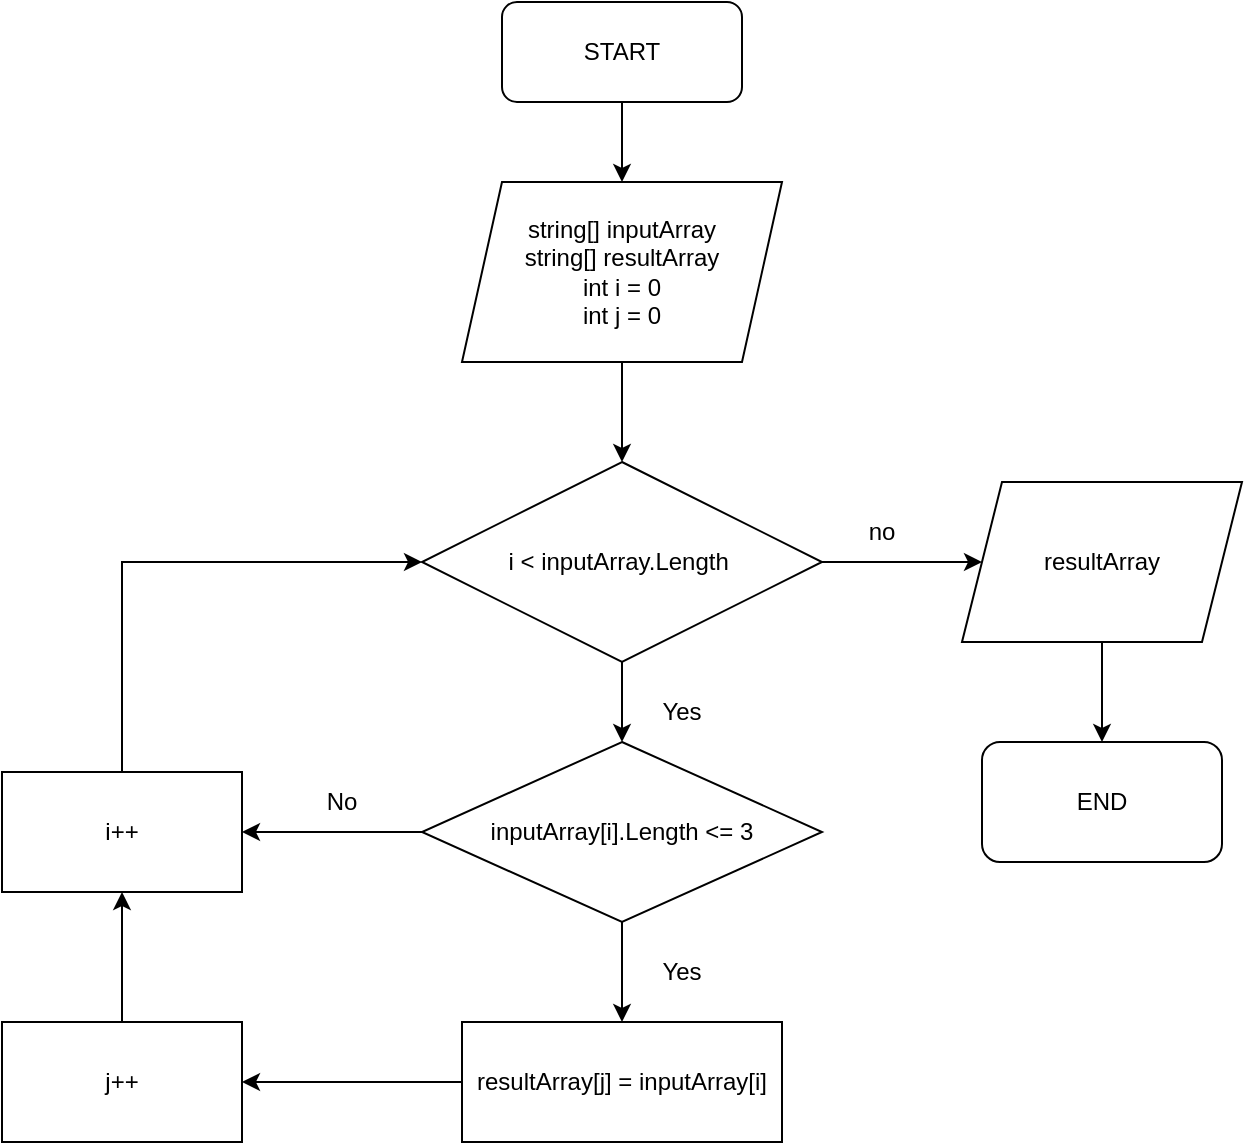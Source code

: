 <mxfile version="22.0.2" type="device">
  <diagram name="Страница — 1" id="KpHkTc9vrkC78i4Mz50f">
    <mxGraphModel dx="1434" dy="768" grid="1" gridSize="10" guides="1" tooltips="1" connect="1" arrows="1" fold="1" page="1" pageScale="1" pageWidth="827" pageHeight="1169" math="0" shadow="0">
      <root>
        <mxCell id="0" />
        <mxCell id="1" parent="0" />
        <mxCell id="WO5Q1Ovm5I0d_vbVHRt7-3" value="" style="edgeStyle=orthogonalEdgeStyle;rounded=0;orthogonalLoop=1;jettySize=auto;html=1;" parent="1" source="WO5Q1Ovm5I0d_vbVHRt7-1" target="WO5Q1Ovm5I0d_vbVHRt7-2" edge="1">
          <mxGeometry relative="1" as="geometry" />
        </mxCell>
        <mxCell id="WO5Q1Ovm5I0d_vbVHRt7-1" value="START" style="rounded=1;whiteSpace=wrap;html=1;" parent="1" vertex="1">
          <mxGeometry x="380" y="60" width="120" height="50" as="geometry" />
        </mxCell>
        <mxCell id="oVdlYl1g1sIQLOHqHHO0-2" value="" style="edgeStyle=orthogonalEdgeStyle;rounded=0;orthogonalLoop=1;jettySize=auto;html=1;" edge="1" parent="1" source="WO5Q1Ovm5I0d_vbVHRt7-2" target="oVdlYl1g1sIQLOHqHHO0-1">
          <mxGeometry relative="1" as="geometry" />
        </mxCell>
        <mxCell id="WO5Q1Ovm5I0d_vbVHRt7-2" value="string[] inputArray&lt;br&gt;string[] resultArray&lt;br&gt;int i = 0&lt;br&gt;int j = 0" style="shape=parallelogram;perimeter=parallelogramPerimeter;whiteSpace=wrap;html=1;fixedSize=1;" parent="1" vertex="1">
          <mxGeometry x="360" y="150" width="160" height="90" as="geometry" />
        </mxCell>
        <mxCell id="oVdlYl1g1sIQLOHqHHO0-5" value="" style="edgeStyle=orthogonalEdgeStyle;rounded=0;orthogonalLoop=1;jettySize=auto;html=1;" edge="1" parent="1" source="oVdlYl1g1sIQLOHqHHO0-1" target="oVdlYl1g1sIQLOHqHHO0-4">
          <mxGeometry relative="1" as="geometry" />
        </mxCell>
        <mxCell id="oVdlYl1g1sIQLOHqHHO0-15" value="" style="edgeStyle=orthogonalEdgeStyle;rounded=0;orthogonalLoop=1;jettySize=auto;html=1;" edge="1" parent="1" source="oVdlYl1g1sIQLOHqHHO0-1" target="oVdlYl1g1sIQLOHqHHO0-3">
          <mxGeometry relative="1" as="geometry" />
        </mxCell>
        <mxCell id="oVdlYl1g1sIQLOHqHHO0-1" value="i &amp;lt; inputArray.Length&amp;nbsp;" style="rhombus;whiteSpace=wrap;html=1;" vertex="1" parent="1">
          <mxGeometry x="340" y="290" width="200" height="100" as="geometry" />
        </mxCell>
        <mxCell id="oVdlYl1g1sIQLOHqHHO0-16" value="" style="edgeStyle=orthogonalEdgeStyle;rounded=0;orthogonalLoop=1;jettySize=auto;html=1;" edge="1" parent="1" source="oVdlYl1g1sIQLOHqHHO0-3" target="oVdlYl1g1sIQLOHqHHO0-9">
          <mxGeometry relative="1" as="geometry" />
        </mxCell>
        <mxCell id="oVdlYl1g1sIQLOHqHHO0-3" value="resultArray" style="shape=parallelogram;perimeter=parallelogramPerimeter;whiteSpace=wrap;html=1;fixedSize=1;" vertex="1" parent="1">
          <mxGeometry x="610" y="300" width="140" height="80" as="geometry" />
        </mxCell>
        <mxCell id="oVdlYl1g1sIQLOHqHHO0-10" value="" style="edgeStyle=orthogonalEdgeStyle;rounded=0;orthogonalLoop=1;jettySize=auto;html=1;" edge="1" parent="1" source="oVdlYl1g1sIQLOHqHHO0-4" target="oVdlYl1g1sIQLOHqHHO0-7">
          <mxGeometry relative="1" as="geometry" />
        </mxCell>
        <mxCell id="oVdlYl1g1sIQLOHqHHO0-13" value="" style="edgeStyle=orthogonalEdgeStyle;rounded=0;orthogonalLoop=1;jettySize=auto;html=1;" edge="1" parent="1" source="oVdlYl1g1sIQLOHqHHO0-4" target="oVdlYl1g1sIQLOHqHHO0-6">
          <mxGeometry relative="1" as="geometry" />
        </mxCell>
        <mxCell id="oVdlYl1g1sIQLOHqHHO0-4" value="&lt;div style=&quot;text-align: start;&quot;&gt;&lt;span style=&quot;background-color: initial;&quot;&gt;inputArray[i].Length &amp;lt;= 3&lt;/span&gt;&lt;/div&gt;" style="rhombus;whiteSpace=wrap;html=1;" vertex="1" parent="1">
          <mxGeometry x="340" y="430" width="200" height="90" as="geometry" />
        </mxCell>
        <mxCell id="oVdlYl1g1sIQLOHqHHO0-6" value="i++" style="rounded=0;whiteSpace=wrap;html=1;" vertex="1" parent="1">
          <mxGeometry x="130" y="445" width="120" height="60" as="geometry" />
        </mxCell>
        <mxCell id="oVdlYl1g1sIQLOHqHHO0-11" value="" style="edgeStyle=orthogonalEdgeStyle;rounded=0;orthogonalLoop=1;jettySize=auto;html=1;" edge="1" parent="1" source="oVdlYl1g1sIQLOHqHHO0-7" target="oVdlYl1g1sIQLOHqHHO0-8">
          <mxGeometry relative="1" as="geometry" />
        </mxCell>
        <mxCell id="oVdlYl1g1sIQLOHqHHO0-7" value="resultArray[j] = inputArray[i]" style="rounded=0;whiteSpace=wrap;html=1;" vertex="1" parent="1">
          <mxGeometry x="360" y="570" width="160" height="60" as="geometry" />
        </mxCell>
        <mxCell id="oVdlYl1g1sIQLOHqHHO0-12" value="" style="edgeStyle=orthogonalEdgeStyle;rounded=0;orthogonalLoop=1;jettySize=auto;html=1;" edge="1" parent="1" source="oVdlYl1g1sIQLOHqHHO0-8" target="oVdlYl1g1sIQLOHqHHO0-6">
          <mxGeometry relative="1" as="geometry" />
        </mxCell>
        <mxCell id="oVdlYl1g1sIQLOHqHHO0-8" value="j++" style="rounded=0;whiteSpace=wrap;html=1;" vertex="1" parent="1">
          <mxGeometry x="130" y="570" width="120" height="60" as="geometry" />
        </mxCell>
        <mxCell id="oVdlYl1g1sIQLOHqHHO0-9" value="END" style="rounded=1;whiteSpace=wrap;html=1;" vertex="1" parent="1">
          <mxGeometry x="620" y="430" width="120" height="60" as="geometry" />
        </mxCell>
        <mxCell id="oVdlYl1g1sIQLOHqHHO0-14" value="" style="endArrow=classic;html=1;rounded=0;entryX=0;entryY=0.5;entryDx=0;entryDy=0;" edge="1" parent="1" target="oVdlYl1g1sIQLOHqHHO0-1">
          <mxGeometry width="50" height="50" relative="1" as="geometry">
            <mxPoint x="190" y="445" as="sourcePoint" />
            <mxPoint x="240" y="395" as="targetPoint" />
            <Array as="points">
              <mxPoint x="190" y="340" />
            </Array>
          </mxGeometry>
        </mxCell>
        <mxCell id="oVdlYl1g1sIQLOHqHHO0-17" value="no" style="text;html=1;strokeColor=none;fillColor=none;align=center;verticalAlign=middle;whiteSpace=wrap;rounded=0;" vertex="1" parent="1">
          <mxGeometry x="540" y="310" width="60" height="30" as="geometry" />
        </mxCell>
        <mxCell id="oVdlYl1g1sIQLOHqHHO0-18" value="Yes" style="text;html=1;strokeColor=none;fillColor=none;align=center;verticalAlign=middle;whiteSpace=wrap;rounded=0;" vertex="1" parent="1">
          <mxGeometry x="440" y="400" width="60" height="30" as="geometry" />
        </mxCell>
        <mxCell id="oVdlYl1g1sIQLOHqHHO0-19" value="Yes" style="text;html=1;strokeColor=none;fillColor=none;align=center;verticalAlign=middle;whiteSpace=wrap;rounded=0;" vertex="1" parent="1">
          <mxGeometry x="440" y="530" width="60" height="30" as="geometry" />
        </mxCell>
        <mxCell id="oVdlYl1g1sIQLOHqHHO0-20" value="No" style="text;html=1;strokeColor=none;fillColor=none;align=center;verticalAlign=middle;whiteSpace=wrap;rounded=0;" vertex="1" parent="1">
          <mxGeometry x="270" y="445" width="60" height="30" as="geometry" />
        </mxCell>
      </root>
    </mxGraphModel>
  </diagram>
</mxfile>
